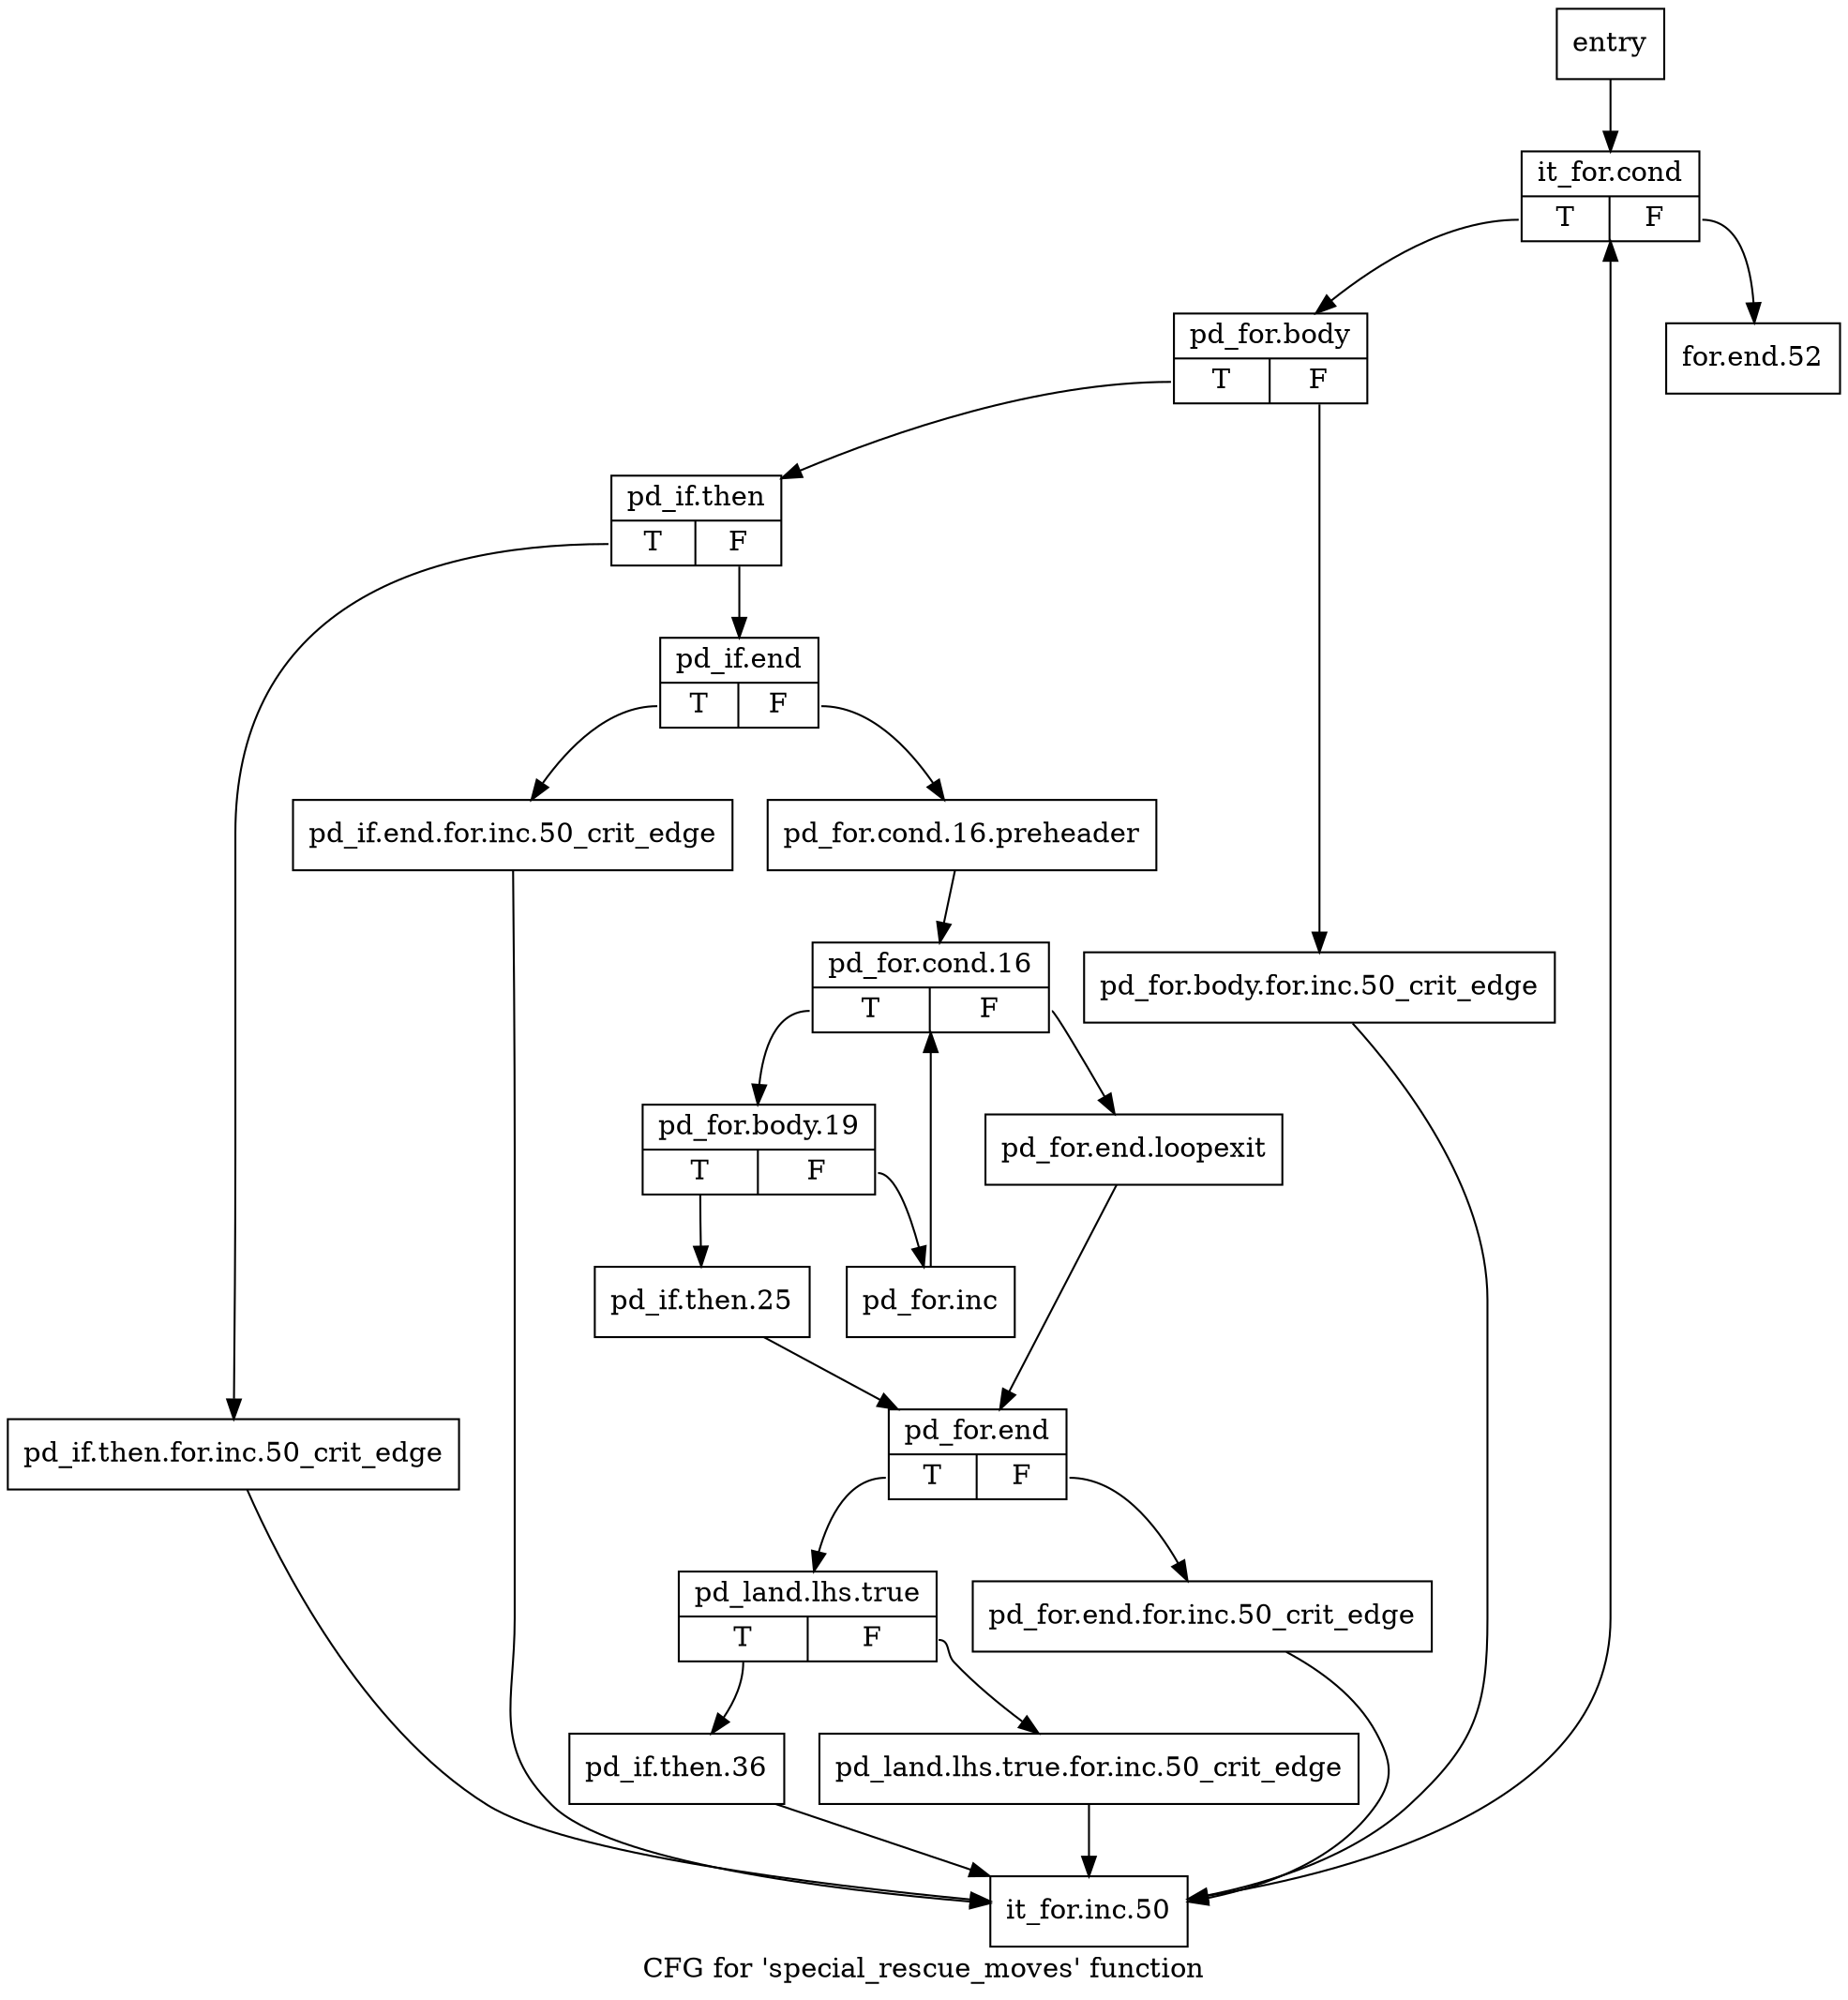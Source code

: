 digraph "CFG for 'special_rescue_moves' function" {
	label="CFG for 'special_rescue_moves' function";

	Node0x3432630 [shape=record,label="{entry}"];
	Node0x3432630 -> Node0x3432680;
	Node0x3432680 [shape=record,label="{it_for.cond|{<s0>T|<s1>F}}"];
	Node0x3432680:s0 -> Node0x34326d0;
	Node0x3432680:s1 -> Node0x3432c70;
	Node0x34326d0 [shape=record,label="{pd_for.body|{<s0>T|<s1>F}}"];
	Node0x34326d0:s0 -> Node0x3432770;
	Node0x34326d0:s1 -> Node0x3432720;
	Node0x3432720 [shape=record,label="{pd_for.body.for.inc.50_crit_edge}"];
	Node0x3432720 -> Node0x3432c20;
	Node0x3432770 [shape=record,label="{pd_if.then|{<s0>T|<s1>F}}"];
	Node0x3432770:s0 -> Node0x34327c0;
	Node0x3432770:s1 -> Node0x3432810;
	Node0x34327c0 [shape=record,label="{pd_if.then.for.inc.50_crit_edge}"];
	Node0x34327c0 -> Node0x3432c20;
	Node0x3432810 [shape=record,label="{pd_if.end|{<s0>T|<s1>F}}"];
	Node0x3432810:s0 -> Node0x3432860;
	Node0x3432810:s1 -> Node0x34328b0;
	Node0x3432860 [shape=record,label="{pd_if.end.for.inc.50_crit_edge}"];
	Node0x3432860 -> Node0x3432c20;
	Node0x34328b0 [shape=record,label="{pd_for.cond.16.preheader}"];
	Node0x34328b0 -> Node0x3432900;
	Node0x3432900 [shape=record,label="{pd_for.cond.16|{<s0>T|<s1>F}}"];
	Node0x3432900:s0 -> Node0x3432950;
	Node0x3432900:s1 -> Node0x3432a40;
	Node0x3432950 [shape=record,label="{pd_for.body.19|{<s0>T|<s1>F}}"];
	Node0x3432950:s0 -> Node0x34329a0;
	Node0x3432950:s1 -> Node0x34329f0;
	Node0x34329a0 [shape=record,label="{pd_if.then.25}"];
	Node0x34329a0 -> Node0x3432a90;
	Node0x34329f0 [shape=record,label="{pd_for.inc}"];
	Node0x34329f0 -> Node0x3432900;
	Node0x3432a40 [shape=record,label="{pd_for.end.loopexit}"];
	Node0x3432a40 -> Node0x3432a90;
	Node0x3432a90 [shape=record,label="{pd_for.end|{<s0>T|<s1>F}}"];
	Node0x3432a90:s0 -> Node0x3432b30;
	Node0x3432a90:s1 -> Node0x3432ae0;
	Node0x3432ae0 [shape=record,label="{pd_for.end.for.inc.50_crit_edge}"];
	Node0x3432ae0 -> Node0x3432c20;
	Node0x3432b30 [shape=record,label="{pd_land.lhs.true|{<s0>T|<s1>F}}"];
	Node0x3432b30:s0 -> Node0x3432bd0;
	Node0x3432b30:s1 -> Node0x3432b80;
	Node0x3432b80 [shape=record,label="{pd_land.lhs.true.for.inc.50_crit_edge}"];
	Node0x3432b80 -> Node0x3432c20;
	Node0x3432bd0 [shape=record,label="{pd_if.then.36}"];
	Node0x3432bd0 -> Node0x3432c20;
	Node0x3432c20 [shape=record,label="{it_for.inc.50}"];
	Node0x3432c20 -> Node0x3432680;
	Node0x3432c70 [shape=record,label="{for.end.52}"];
}
